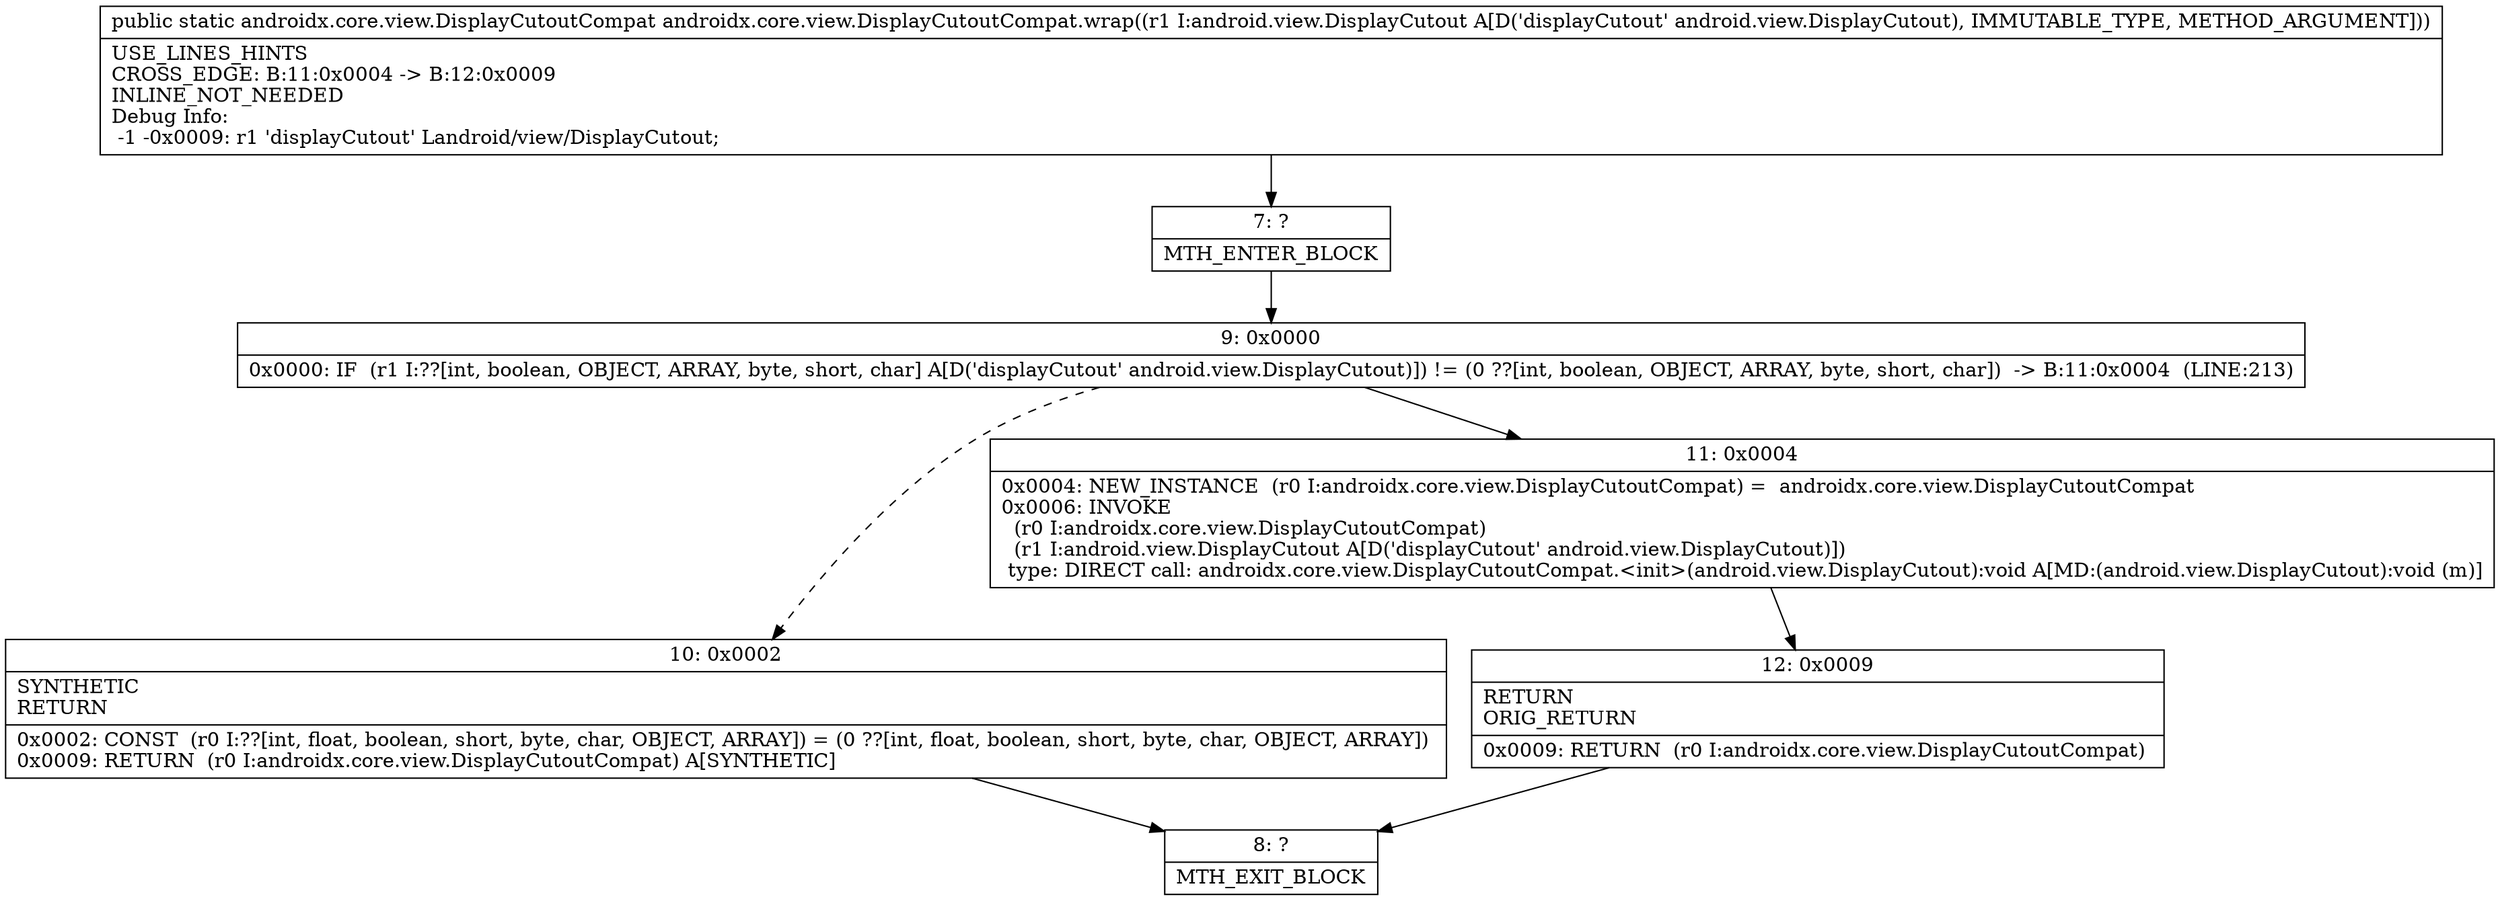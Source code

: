 digraph "CFG forandroidx.core.view.DisplayCutoutCompat.wrap(Landroid\/view\/DisplayCutout;)Landroidx\/core\/view\/DisplayCutoutCompat;" {
Node_7 [shape=record,label="{7\:\ ?|MTH_ENTER_BLOCK\l}"];
Node_9 [shape=record,label="{9\:\ 0x0000|0x0000: IF  (r1 I:??[int, boolean, OBJECT, ARRAY, byte, short, char] A[D('displayCutout' android.view.DisplayCutout)]) != (0 ??[int, boolean, OBJECT, ARRAY, byte, short, char])  \-\> B:11:0x0004  (LINE:213)\l}"];
Node_10 [shape=record,label="{10\:\ 0x0002|SYNTHETIC\lRETURN\l|0x0002: CONST  (r0 I:??[int, float, boolean, short, byte, char, OBJECT, ARRAY]) = (0 ??[int, float, boolean, short, byte, char, OBJECT, ARRAY]) \l0x0009: RETURN  (r0 I:androidx.core.view.DisplayCutoutCompat) A[SYNTHETIC]\l}"];
Node_8 [shape=record,label="{8\:\ ?|MTH_EXIT_BLOCK\l}"];
Node_11 [shape=record,label="{11\:\ 0x0004|0x0004: NEW_INSTANCE  (r0 I:androidx.core.view.DisplayCutoutCompat) =  androidx.core.view.DisplayCutoutCompat \l0x0006: INVOKE  \l  (r0 I:androidx.core.view.DisplayCutoutCompat)\l  (r1 I:android.view.DisplayCutout A[D('displayCutout' android.view.DisplayCutout)])\l type: DIRECT call: androidx.core.view.DisplayCutoutCompat.\<init\>(android.view.DisplayCutout):void A[MD:(android.view.DisplayCutout):void (m)]\l}"];
Node_12 [shape=record,label="{12\:\ 0x0009|RETURN\lORIG_RETURN\l|0x0009: RETURN  (r0 I:androidx.core.view.DisplayCutoutCompat) \l}"];
MethodNode[shape=record,label="{public static androidx.core.view.DisplayCutoutCompat androidx.core.view.DisplayCutoutCompat.wrap((r1 I:android.view.DisplayCutout A[D('displayCutout' android.view.DisplayCutout), IMMUTABLE_TYPE, METHOD_ARGUMENT]))  | USE_LINES_HINTS\lCROSS_EDGE: B:11:0x0004 \-\> B:12:0x0009\lINLINE_NOT_NEEDED\lDebug Info:\l  \-1 \-0x0009: r1 'displayCutout' Landroid\/view\/DisplayCutout;\l}"];
MethodNode -> Node_7;Node_7 -> Node_9;
Node_9 -> Node_10[style=dashed];
Node_9 -> Node_11;
Node_10 -> Node_8;
Node_11 -> Node_12;
Node_12 -> Node_8;
}

